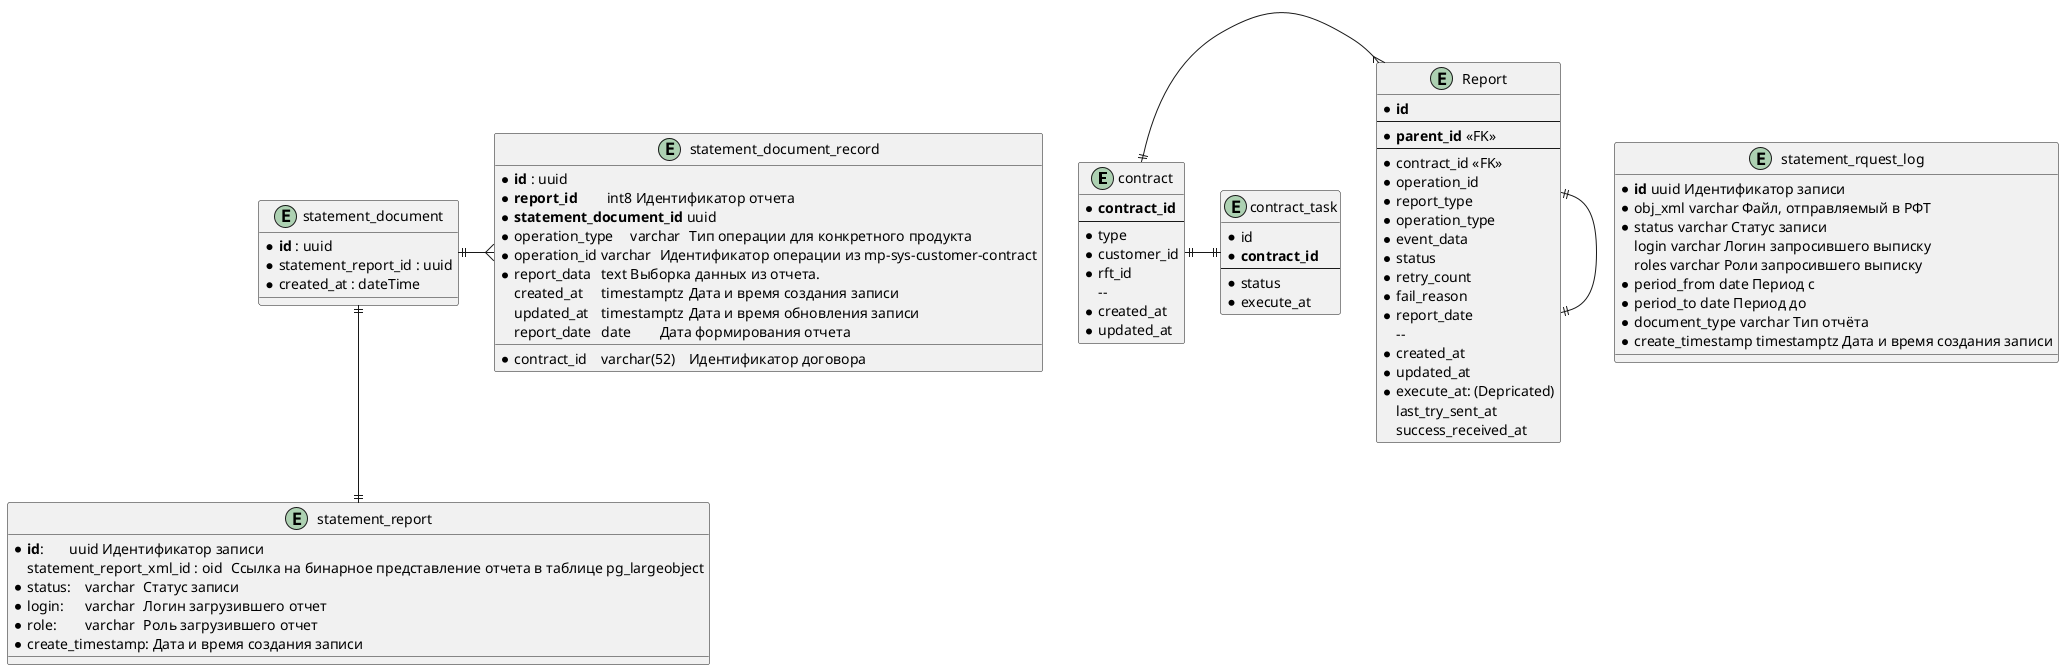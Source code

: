 @startuml db

entity contract {
	* **contract_id**
	--
	* type
	* customer_id
	* rft_id
    --
    *created_at
    *updated_at
 }

entity Report {
	* **id**
	--
	* **parent_id** <<FK>>
	--
	* contract_id <<FK>>
	* operation_id
	* report_type
    * operation_type
	* event_data
    * status
    * retry_count
    * fail_reason
    * report_date
    --
    * created_at
	* updated_at
    * execute_at: (Depricated)
 	last_try_sent_at
 	success_received_at
 }

entity contract_task {
	* id
    * **contract_id**
	--
	* status
    *execute_at
 }

 entity statement_report {
 * **id**:	uuid Идентификатор записи
 statement_report_xml_id :	oid	Ссылка на бинарное представление отчета в таблице pg_largeobject
 * status:	varchar	Статус записи
 * login:	varchar	Логин загрузившего отчет
 * role:	varchar	Роль загрузившего отчет
 * create_timestamp: Дата и время создания записи
}

entity statement_rquest_log {
* **id** uuid Идентификатор записи
* obj_xml varchar Файл, отправляемый в РФТ
* status varchar Статус записи
login varchar Логин запросившего выписку
roles varchar Роли запросившего выписку
* period_from date Период с
* period_to date Период до
* document_type varchar Тип отчёта
* create_timestamp timestamptz Дата и время создания записи

}

entity statement_document {
* **id** : uuid
* statement_report_id : uuid
* created_at : dateTime
}

entity statement_document_record {
* **id** : uuid
*	**report_id**	int8	Идентификатор отчета
* **statement_document_id** uuid
*	contract_id	varchar(52)	Идентификатор договора
*	operation_type	varchar	Тип операции для конкретного продукта
*	operation_id	varchar	Идентификатор операции из mp-sys-customer-contract
*	report_data	text Выборка данных из отчета.
	created_at	timestamptz	Дата и время создания записи
	updated_at	timestamptz	Дата и время обновления записи
	report_date	date	Дата формирования отчета

}

Report }-left-|| contract
Report ||-left-|| Report
contract ||-right-|| contract_task
statement_document_record }-left-|| statement_document
statement_document ||--|| statement_report

@enduml